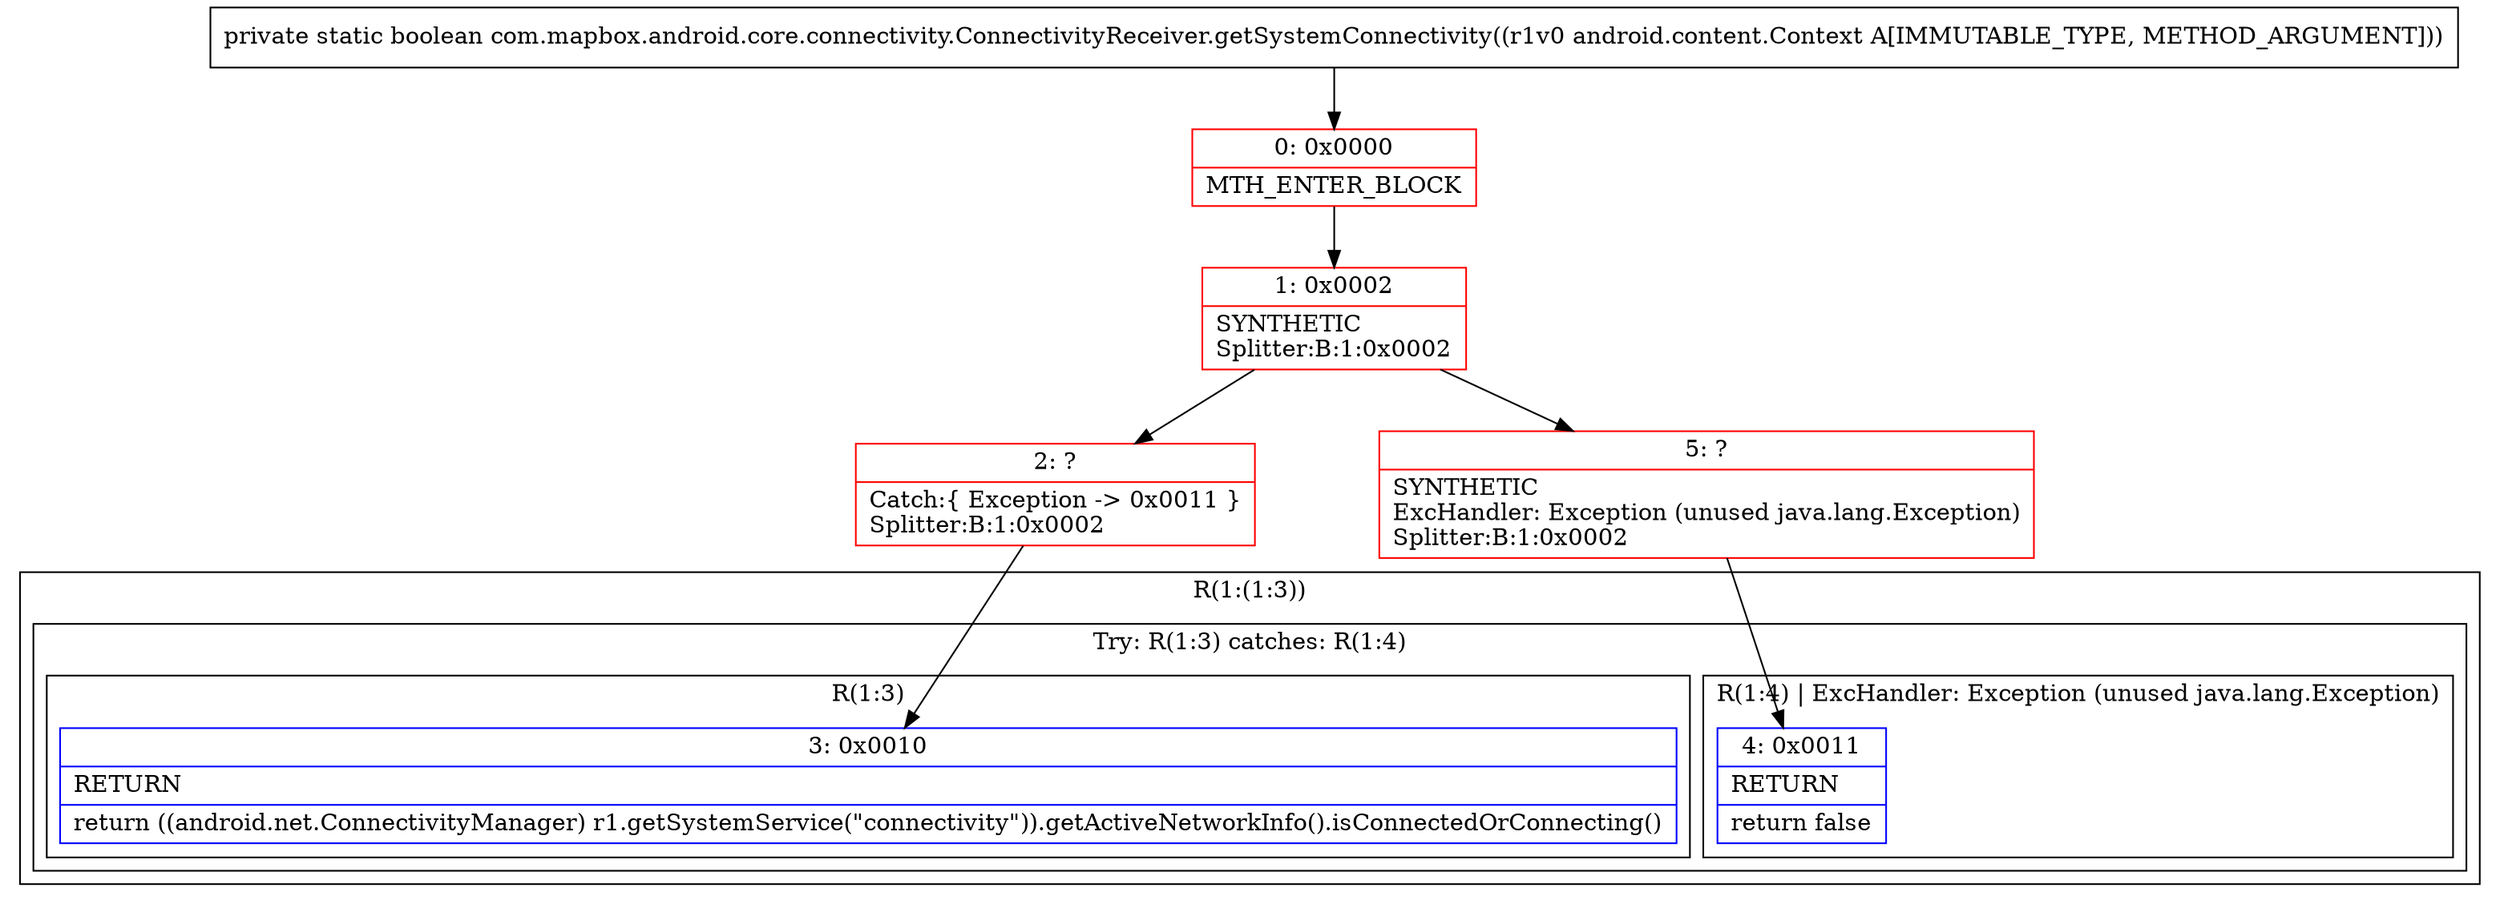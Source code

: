 digraph "CFG forcom.mapbox.android.core.connectivity.ConnectivityReceiver.getSystemConnectivity(Landroid\/content\/Context;)Z" {
subgraph cluster_Region_1216435466 {
label = "R(1:(1:3))";
node [shape=record,color=blue];
subgraph cluster_TryCatchRegion_1060569754 {
label = "Try: R(1:3) catches: R(1:4)";
node [shape=record,color=blue];
subgraph cluster_Region_941972031 {
label = "R(1:3)";
node [shape=record,color=blue];
Node_3 [shape=record,label="{3\:\ 0x0010|RETURN\l|return ((android.net.ConnectivityManager) r1.getSystemService(\"connectivity\")).getActiveNetworkInfo().isConnectedOrConnecting()\l}"];
}
subgraph cluster_Region_1135542732 {
label = "R(1:4) | ExcHandler: Exception (unused java.lang.Exception)\l";
node [shape=record,color=blue];
Node_4 [shape=record,label="{4\:\ 0x0011|RETURN\l|return false\l}"];
}
}
}
subgraph cluster_Region_1135542732 {
label = "R(1:4) | ExcHandler: Exception (unused java.lang.Exception)\l";
node [shape=record,color=blue];
Node_4 [shape=record,label="{4\:\ 0x0011|RETURN\l|return false\l}"];
}
Node_0 [shape=record,color=red,label="{0\:\ 0x0000|MTH_ENTER_BLOCK\l}"];
Node_1 [shape=record,color=red,label="{1\:\ 0x0002|SYNTHETIC\lSplitter:B:1:0x0002\l}"];
Node_2 [shape=record,color=red,label="{2\:\ ?|Catch:\{ Exception \-\> 0x0011 \}\lSplitter:B:1:0x0002\l}"];
Node_5 [shape=record,color=red,label="{5\:\ ?|SYNTHETIC\lExcHandler: Exception (unused java.lang.Exception)\lSplitter:B:1:0x0002\l}"];
MethodNode[shape=record,label="{private static boolean com.mapbox.android.core.connectivity.ConnectivityReceiver.getSystemConnectivity((r1v0 android.content.Context A[IMMUTABLE_TYPE, METHOD_ARGUMENT])) }"];
MethodNode -> Node_0;
Node_0 -> Node_1;
Node_1 -> Node_2;
Node_1 -> Node_5;
Node_2 -> Node_3;
Node_5 -> Node_4;
}

